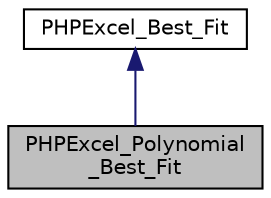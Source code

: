 digraph "PHPExcel_Polynomial_Best_Fit"
{
  edge [fontname="Helvetica",fontsize="10",labelfontname="Helvetica",labelfontsize="10"];
  node [fontname="Helvetica",fontsize="10",shape=record];
  Node2 [label="PHPExcel_Polynomial\l_Best_Fit",height=0.2,width=0.4,color="black", fillcolor="grey75", style="filled", fontcolor="black"];
  Node3 -> Node2 [dir="back",color="midnightblue",fontsize="10",style="solid",fontname="Helvetica"];
  Node3 [label="PHPExcel_Best_Fit",height=0.2,width=0.4,color="black", fillcolor="white", style="filled",URL="$class_p_h_p_excel___best___fit.html"];
}
